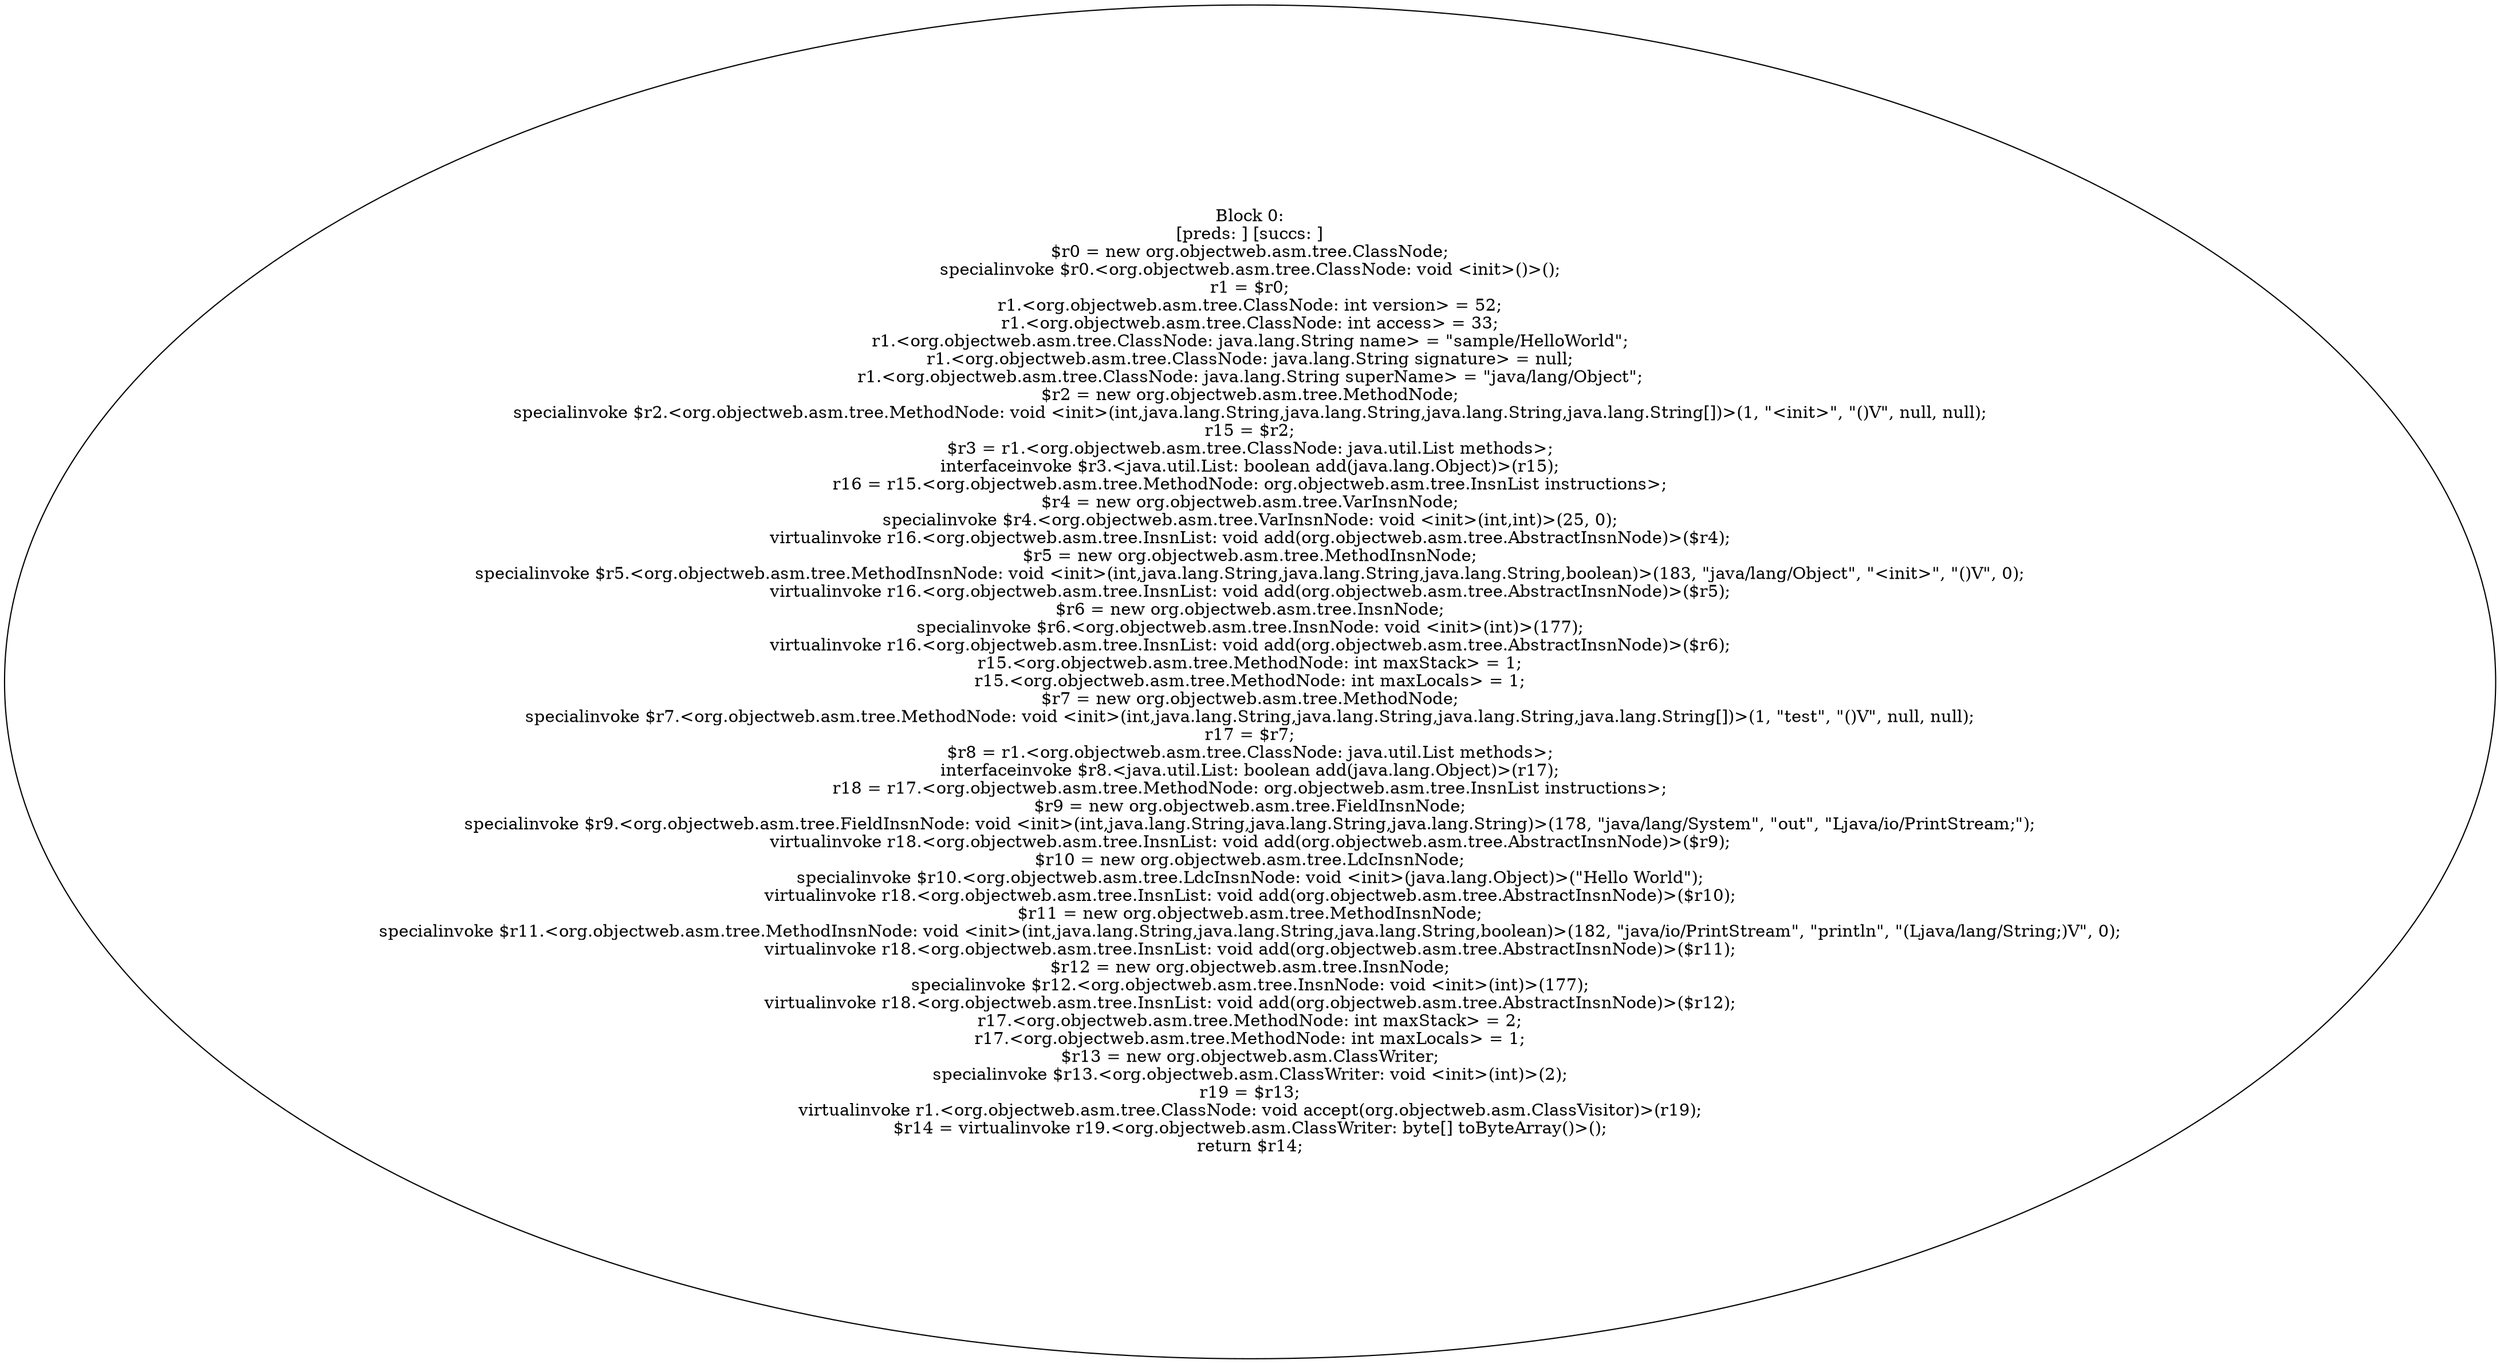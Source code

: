 digraph "unitGraph" {
    "Block 0:
[preds: ] [succs: ]
$r0 = new org.objectweb.asm.tree.ClassNode;
specialinvoke $r0.<org.objectweb.asm.tree.ClassNode: void <init>()>();
r1 = $r0;
r1.<org.objectweb.asm.tree.ClassNode: int version> = 52;
r1.<org.objectweb.asm.tree.ClassNode: int access> = 33;
r1.<org.objectweb.asm.tree.ClassNode: java.lang.String name> = \"sample/HelloWorld\";
r1.<org.objectweb.asm.tree.ClassNode: java.lang.String signature> = null;
r1.<org.objectweb.asm.tree.ClassNode: java.lang.String superName> = \"java/lang/Object\";
$r2 = new org.objectweb.asm.tree.MethodNode;
specialinvoke $r2.<org.objectweb.asm.tree.MethodNode: void <init>(int,java.lang.String,java.lang.String,java.lang.String,java.lang.String[])>(1, \"<init>\", \"()V\", null, null);
r15 = $r2;
$r3 = r1.<org.objectweb.asm.tree.ClassNode: java.util.List methods>;
interfaceinvoke $r3.<java.util.List: boolean add(java.lang.Object)>(r15);
r16 = r15.<org.objectweb.asm.tree.MethodNode: org.objectweb.asm.tree.InsnList instructions>;
$r4 = new org.objectweb.asm.tree.VarInsnNode;
specialinvoke $r4.<org.objectweb.asm.tree.VarInsnNode: void <init>(int,int)>(25, 0);
virtualinvoke r16.<org.objectweb.asm.tree.InsnList: void add(org.objectweb.asm.tree.AbstractInsnNode)>($r4);
$r5 = new org.objectweb.asm.tree.MethodInsnNode;
specialinvoke $r5.<org.objectweb.asm.tree.MethodInsnNode: void <init>(int,java.lang.String,java.lang.String,java.lang.String,boolean)>(183, \"java/lang/Object\", \"<init>\", \"()V\", 0);
virtualinvoke r16.<org.objectweb.asm.tree.InsnList: void add(org.objectweb.asm.tree.AbstractInsnNode)>($r5);
$r6 = new org.objectweb.asm.tree.InsnNode;
specialinvoke $r6.<org.objectweb.asm.tree.InsnNode: void <init>(int)>(177);
virtualinvoke r16.<org.objectweb.asm.tree.InsnList: void add(org.objectweb.asm.tree.AbstractInsnNode)>($r6);
r15.<org.objectweb.asm.tree.MethodNode: int maxStack> = 1;
r15.<org.objectweb.asm.tree.MethodNode: int maxLocals> = 1;
$r7 = new org.objectweb.asm.tree.MethodNode;
specialinvoke $r7.<org.objectweb.asm.tree.MethodNode: void <init>(int,java.lang.String,java.lang.String,java.lang.String,java.lang.String[])>(1, \"test\", \"()V\", null, null);
r17 = $r7;
$r8 = r1.<org.objectweb.asm.tree.ClassNode: java.util.List methods>;
interfaceinvoke $r8.<java.util.List: boolean add(java.lang.Object)>(r17);
r18 = r17.<org.objectweb.asm.tree.MethodNode: org.objectweb.asm.tree.InsnList instructions>;
$r9 = new org.objectweb.asm.tree.FieldInsnNode;
specialinvoke $r9.<org.objectweb.asm.tree.FieldInsnNode: void <init>(int,java.lang.String,java.lang.String,java.lang.String)>(178, \"java/lang/System\", \"out\", \"Ljava/io/PrintStream;\");
virtualinvoke r18.<org.objectweb.asm.tree.InsnList: void add(org.objectweb.asm.tree.AbstractInsnNode)>($r9);
$r10 = new org.objectweb.asm.tree.LdcInsnNode;
specialinvoke $r10.<org.objectweb.asm.tree.LdcInsnNode: void <init>(java.lang.Object)>(\"Hello World\");
virtualinvoke r18.<org.objectweb.asm.tree.InsnList: void add(org.objectweb.asm.tree.AbstractInsnNode)>($r10);
$r11 = new org.objectweb.asm.tree.MethodInsnNode;
specialinvoke $r11.<org.objectweb.asm.tree.MethodInsnNode: void <init>(int,java.lang.String,java.lang.String,java.lang.String,boolean)>(182, \"java/io/PrintStream\", \"println\", \"(Ljava/lang/String;)V\", 0);
virtualinvoke r18.<org.objectweb.asm.tree.InsnList: void add(org.objectweb.asm.tree.AbstractInsnNode)>($r11);
$r12 = new org.objectweb.asm.tree.InsnNode;
specialinvoke $r12.<org.objectweb.asm.tree.InsnNode: void <init>(int)>(177);
virtualinvoke r18.<org.objectweb.asm.tree.InsnList: void add(org.objectweb.asm.tree.AbstractInsnNode)>($r12);
r17.<org.objectweb.asm.tree.MethodNode: int maxStack> = 2;
r17.<org.objectweb.asm.tree.MethodNode: int maxLocals> = 1;
$r13 = new org.objectweb.asm.ClassWriter;
specialinvoke $r13.<org.objectweb.asm.ClassWriter: void <init>(int)>(2);
r19 = $r13;
virtualinvoke r1.<org.objectweb.asm.tree.ClassNode: void accept(org.objectweb.asm.ClassVisitor)>(r19);
$r14 = virtualinvoke r19.<org.objectweb.asm.ClassWriter: byte[] toByteArray()>();
return $r14;
"
}

